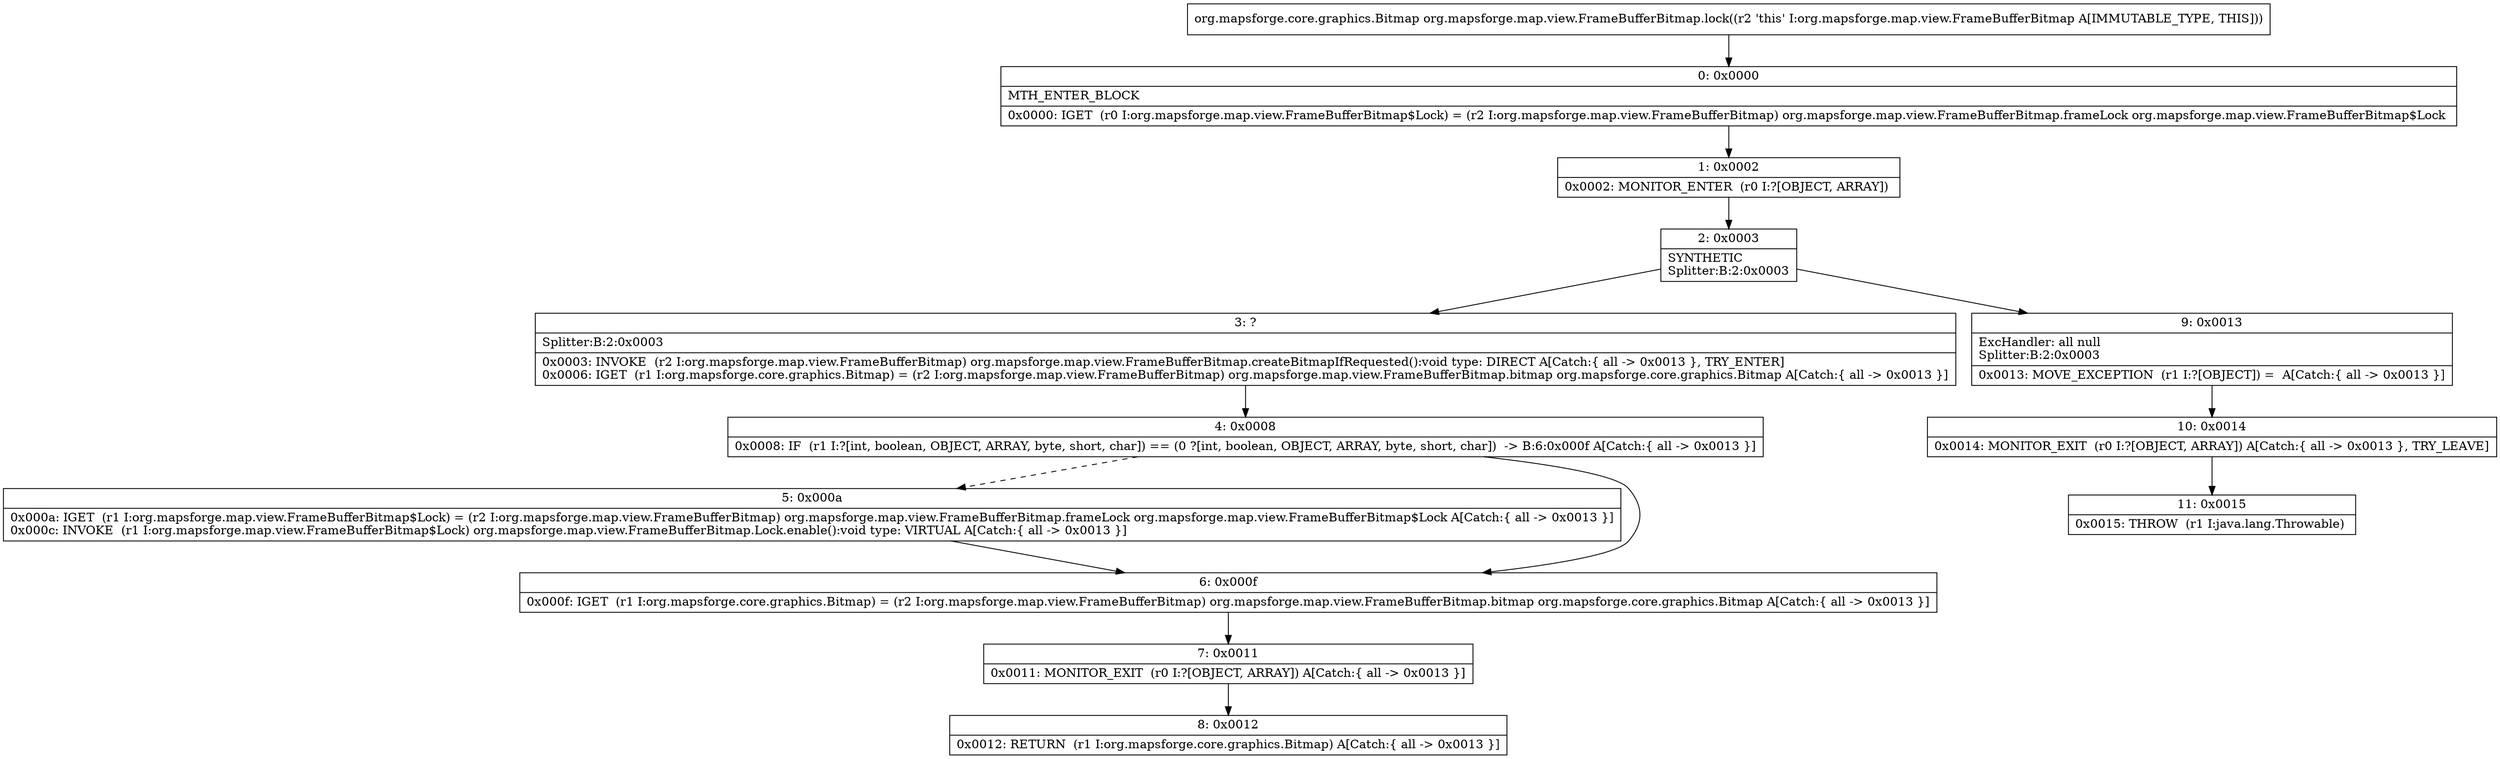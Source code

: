 digraph "CFG fororg.mapsforge.map.view.FrameBufferBitmap.lock()Lorg\/mapsforge\/core\/graphics\/Bitmap;" {
Node_0 [shape=record,label="{0\:\ 0x0000|MTH_ENTER_BLOCK\l|0x0000: IGET  (r0 I:org.mapsforge.map.view.FrameBufferBitmap$Lock) = (r2 I:org.mapsforge.map.view.FrameBufferBitmap) org.mapsforge.map.view.FrameBufferBitmap.frameLock org.mapsforge.map.view.FrameBufferBitmap$Lock \l}"];
Node_1 [shape=record,label="{1\:\ 0x0002|0x0002: MONITOR_ENTER  (r0 I:?[OBJECT, ARRAY]) \l}"];
Node_2 [shape=record,label="{2\:\ 0x0003|SYNTHETIC\lSplitter:B:2:0x0003\l}"];
Node_3 [shape=record,label="{3\:\ ?|Splitter:B:2:0x0003\l|0x0003: INVOKE  (r2 I:org.mapsforge.map.view.FrameBufferBitmap) org.mapsforge.map.view.FrameBufferBitmap.createBitmapIfRequested():void type: DIRECT A[Catch:\{ all \-\> 0x0013 \}, TRY_ENTER]\l0x0006: IGET  (r1 I:org.mapsforge.core.graphics.Bitmap) = (r2 I:org.mapsforge.map.view.FrameBufferBitmap) org.mapsforge.map.view.FrameBufferBitmap.bitmap org.mapsforge.core.graphics.Bitmap A[Catch:\{ all \-\> 0x0013 \}]\l}"];
Node_4 [shape=record,label="{4\:\ 0x0008|0x0008: IF  (r1 I:?[int, boolean, OBJECT, ARRAY, byte, short, char]) == (0 ?[int, boolean, OBJECT, ARRAY, byte, short, char])  \-\> B:6:0x000f A[Catch:\{ all \-\> 0x0013 \}]\l}"];
Node_5 [shape=record,label="{5\:\ 0x000a|0x000a: IGET  (r1 I:org.mapsforge.map.view.FrameBufferBitmap$Lock) = (r2 I:org.mapsforge.map.view.FrameBufferBitmap) org.mapsforge.map.view.FrameBufferBitmap.frameLock org.mapsforge.map.view.FrameBufferBitmap$Lock A[Catch:\{ all \-\> 0x0013 \}]\l0x000c: INVOKE  (r1 I:org.mapsforge.map.view.FrameBufferBitmap$Lock) org.mapsforge.map.view.FrameBufferBitmap.Lock.enable():void type: VIRTUAL A[Catch:\{ all \-\> 0x0013 \}]\l}"];
Node_6 [shape=record,label="{6\:\ 0x000f|0x000f: IGET  (r1 I:org.mapsforge.core.graphics.Bitmap) = (r2 I:org.mapsforge.map.view.FrameBufferBitmap) org.mapsforge.map.view.FrameBufferBitmap.bitmap org.mapsforge.core.graphics.Bitmap A[Catch:\{ all \-\> 0x0013 \}]\l}"];
Node_7 [shape=record,label="{7\:\ 0x0011|0x0011: MONITOR_EXIT  (r0 I:?[OBJECT, ARRAY]) A[Catch:\{ all \-\> 0x0013 \}]\l}"];
Node_8 [shape=record,label="{8\:\ 0x0012|0x0012: RETURN  (r1 I:org.mapsforge.core.graphics.Bitmap) A[Catch:\{ all \-\> 0x0013 \}]\l}"];
Node_9 [shape=record,label="{9\:\ 0x0013|ExcHandler: all null\lSplitter:B:2:0x0003\l|0x0013: MOVE_EXCEPTION  (r1 I:?[OBJECT]) =  A[Catch:\{ all \-\> 0x0013 \}]\l}"];
Node_10 [shape=record,label="{10\:\ 0x0014|0x0014: MONITOR_EXIT  (r0 I:?[OBJECT, ARRAY]) A[Catch:\{ all \-\> 0x0013 \}, TRY_LEAVE]\l}"];
Node_11 [shape=record,label="{11\:\ 0x0015|0x0015: THROW  (r1 I:java.lang.Throwable) \l}"];
MethodNode[shape=record,label="{org.mapsforge.core.graphics.Bitmap org.mapsforge.map.view.FrameBufferBitmap.lock((r2 'this' I:org.mapsforge.map.view.FrameBufferBitmap A[IMMUTABLE_TYPE, THIS])) }"];
MethodNode -> Node_0;
Node_0 -> Node_1;
Node_1 -> Node_2;
Node_2 -> Node_3;
Node_2 -> Node_9;
Node_3 -> Node_4;
Node_4 -> Node_5[style=dashed];
Node_4 -> Node_6;
Node_5 -> Node_6;
Node_6 -> Node_7;
Node_7 -> Node_8;
Node_9 -> Node_10;
Node_10 -> Node_11;
}


